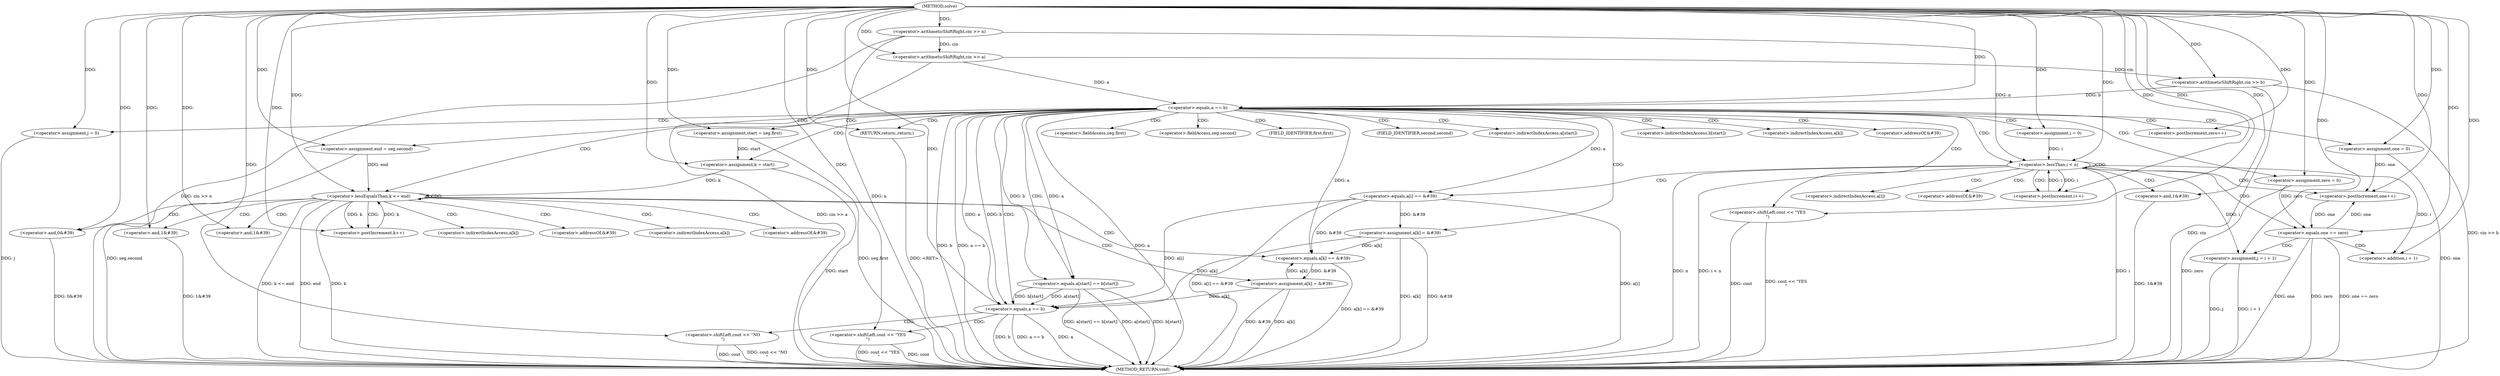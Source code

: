 digraph "solve" {  
"1000101" [label = "(METHOD,solve)" ]
"1000246" [label = "(METHOD_RETURN,void)" ]
"1000104" [label = "(<operator>.arithmeticShiftRight,cin >> n)" ]
"1000109" [label = "(<operator>.arithmeticShiftRight,cin >> a)" ]
"1000112" [label = "(<operator>.arithmeticShiftRight,cin >> b)" ]
"1000128" [label = "(<operator>.assignment,one = 0)" ]
"1000132" [label = "(<operator>.assignment,zero = 0)" ]
"1000136" [label = "(<operator>.assignment,j = 0)" ]
"1000116" [label = "(<operator>.equals,a == b)" ]
"1000142" [label = "(<operator>.assignment,i = 0)" ]
"1000145" [label = "(<operator>.lessThan,i < n)" ]
"1000148" [label = "(<operator>.postIncrement,i++)" ]
"1000176" [label = "(<operator>.assignment,start = seg.first)" ]
"1000182" [label = "(<operator>.assignment,end = seg.second)" ]
"1000236" [label = "(<operator>.equals,a == b)" ]
"1000239" [label = "(<operator>.shiftLeft,cout << \"YES\n\")" ]
"1000120" [label = "(<operator>.shiftLeft,cout << \"YES\n\")" ]
"1000123" [label = "(RETURN,return;,return;)" ]
"1000125" [label = "(<operator>.postIncrement,zero++)" ]
"1000151" [label = "(<operator>.equals,a[i] == &#39)" ]
"1000157" [label = "(<operator>.and,1&#39)" ]
"1000160" [label = "(<operator>.postIncrement,one++)" ]
"1000188" [label = "(<operator>.equals,a[start] == b[start])" ]
"1000205" [label = "(<operator>.assignment,k = start)" ]
"1000208" [label = "(<operator>.lessEqualsThan,k <= end)" ]
"1000211" [label = "(<operator>.postIncrement,k++)" ]
"1000243" [label = "(<operator>.shiftLeft,cout << \"NO\n\")" ]
"1000163" [label = "(<operator>.equals,one == zero)" ]
"1000197" [label = "(<operator>.assignment,a[k] = &#39)" ]
"1000214" [label = "(<operator>.equals,a[k] == &#39)" ]
"1000220" [label = "(<operator>.and,1&#39)" ]
"1000223" [label = "(<operator>.assignment,a[k] = &#39)" ]
"1000229" [label = "(<operator>.and,0&#39)" ]
"1000232" [label = "(<operator>.and,1&#39)" ]
"1000168" [label = "(<operator>.assignment,j = i + 1)" ]
"1000170" [label = "(<operator>.addition,i + 1)" ]
"1000178" [label = "(<operator>.fieldAccess,seg.first)" ]
"1000184" [label = "(<operator>.fieldAccess,seg.second)" ]
"1000152" [label = "(<operator>.indirectIndexAccess,a[i])" ]
"1000155" [label = "(<operator>.addressOf,&#39)" ]
"1000180" [label = "(FIELD_IDENTIFIER,first,first)" ]
"1000186" [label = "(FIELD_IDENTIFIER,second,second)" ]
"1000189" [label = "(<operator>.indirectIndexAccess,a[start])" ]
"1000192" [label = "(<operator>.indirectIndexAccess,b[start])" ]
"1000198" [label = "(<operator>.indirectIndexAccess,a[k])" ]
"1000201" [label = "(<operator>.addressOf,&#39)" ]
"1000215" [label = "(<operator>.indirectIndexAccess,a[k])" ]
"1000218" [label = "(<operator>.addressOf,&#39)" ]
"1000224" [label = "(<operator>.indirectIndexAccess,a[k])" ]
"1000227" [label = "(<operator>.addressOf,&#39)" ]
  "1000123" -> "1000246"  [ label = "DDG: <RET>"] 
  "1000104" -> "1000246"  [ label = "DDG: n"] 
  "1000104" -> "1000246"  [ label = "DDG: cin >> n"] 
  "1000109" -> "1000246"  [ label = "DDG: cin >> a"] 
  "1000112" -> "1000246"  [ label = "DDG: cin"] 
  "1000112" -> "1000246"  [ label = "DDG: cin >> b"] 
  "1000116" -> "1000246"  [ label = "DDG: a"] 
  "1000116" -> "1000246"  [ label = "DDG: b"] 
  "1000116" -> "1000246"  [ label = "DDG: a == b"] 
  "1000128" -> "1000246"  [ label = "DDG: one"] 
  "1000132" -> "1000246"  [ label = "DDG: zero"] 
  "1000136" -> "1000246"  [ label = "DDG: j"] 
  "1000145" -> "1000246"  [ label = "DDG: i"] 
  "1000145" -> "1000246"  [ label = "DDG: n"] 
  "1000145" -> "1000246"  [ label = "DDG: i < n"] 
  "1000176" -> "1000246"  [ label = "DDG: seg.first"] 
  "1000182" -> "1000246"  [ label = "DDG: seg.second"] 
  "1000188" -> "1000246"  [ label = "DDG: a[start]"] 
  "1000188" -> "1000246"  [ label = "DDG: b[start]"] 
  "1000188" -> "1000246"  [ label = "DDG: a[start] == b[start]"] 
  "1000197" -> "1000246"  [ label = "DDG: a[k]"] 
  "1000197" -> "1000246"  [ label = "DDG: &#39"] 
  "1000205" -> "1000246"  [ label = "DDG: start"] 
  "1000208" -> "1000246"  [ label = "DDG: k"] 
  "1000208" -> "1000246"  [ label = "DDG: end"] 
  "1000208" -> "1000246"  [ label = "DDG: k <= end"] 
  "1000236" -> "1000246"  [ label = "DDG: a"] 
  "1000236" -> "1000246"  [ label = "DDG: b"] 
  "1000236" -> "1000246"  [ label = "DDG: a == b"] 
  "1000243" -> "1000246"  [ label = "DDG: cout"] 
  "1000243" -> "1000246"  [ label = "DDG: cout << \"NO\n\""] 
  "1000239" -> "1000246"  [ label = "DDG: cout"] 
  "1000239" -> "1000246"  [ label = "DDG: cout << \"YES\n\""] 
  "1000214" -> "1000246"  [ label = "DDG: a[k] == &#39"] 
  "1000223" -> "1000246"  [ label = "DDG: a[k]"] 
  "1000223" -> "1000246"  [ label = "DDG: &#39"] 
  "1000229" -> "1000246"  [ label = "DDG: 0&#39"] 
  "1000232" -> "1000246"  [ label = "DDG: 1&#39"] 
  "1000151" -> "1000246"  [ label = "DDG: a[i]"] 
  "1000151" -> "1000246"  [ label = "DDG: a[i] == &#39"] 
  "1000157" -> "1000246"  [ label = "DDG: 1&#39"] 
  "1000163" -> "1000246"  [ label = "DDG: one"] 
  "1000163" -> "1000246"  [ label = "DDG: zero"] 
  "1000163" -> "1000246"  [ label = "DDG: one == zero"] 
  "1000168" -> "1000246"  [ label = "DDG: j"] 
  "1000168" -> "1000246"  [ label = "DDG: i + 1"] 
  "1000120" -> "1000246"  [ label = "DDG: cout"] 
  "1000120" -> "1000246"  [ label = "DDG: cout << \"YES\n\""] 
  "1000101" -> "1000128"  [ label = "DDG: "] 
  "1000101" -> "1000132"  [ label = "DDG: "] 
  "1000101" -> "1000136"  [ label = "DDG: "] 
  "1000101" -> "1000104"  [ label = "DDG: "] 
  "1000104" -> "1000109"  [ label = "DDG: cin"] 
  "1000101" -> "1000109"  [ label = "DDG: "] 
  "1000109" -> "1000112"  [ label = "DDG: cin"] 
  "1000101" -> "1000112"  [ label = "DDG: "] 
  "1000101" -> "1000142"  [ label = "DDG: "] 
  "1000109" -> "1000116"  [ label = "DDG: a"] 
  "1000101" -> "1000116"  [ label = "DDG: "] 
  "1000112" -> "1000116"  [ label = "DDG: b"] 
  "1000101" -> "1000123"  [ label = "DDG: "] 
  "1000142" -> "1000145"  [ label = "DDG: i"] 
  "1000148" -> "1000145"  [ label = "DDG: i"] 
  "1000101" -> "1000145"  [ label = "DDG: "] 
  "1000104" -> "1000145"  [ label = "DDG: n"] 
  "1000145" -> "1000148"  [ label = "DDG: i"] 
  "1000101" -> "1000148"  [ label = "DDG: "] 
  "1000101" -> "1000176"  [ label = "DDG: "] 
  "1000101" -> "1000182"  [ label = "DDG: "] 
  "1000176" -> "1000205"  [ label = "DDG: start"] 
  "1000101" -> "1000205"  [ label = "DDG: "] 
  "1000116" -> "1000236"  [ label = "DDG: a"] 
  "1000188" -> "1000236"  [ label = "DDG: a[start]"] 
  "1000197" -> "1000236"  [ label = "DDG: a[k]"] 
  "1000223" -> "1000236"  [ label = "DDG: a[k]"] 
  "1000151" -> "1000236"  [ label = "DDG: a[i]"] 
  "1000101" -> "1000236"  [ label = "DDG: "] 
  "1000116" -> "1000236"  [ label = "DDG: b"] 
  "1000188" -> "1000236"  [ label = "DDG: b[start]"] 
  "1000101" -> "1000239"  [ label = "DDG: "] 
  "1000101" -> "1000120"  [ label = "DDG: "] 
  "1000101" -> "1000125"  [ label = "DDG: "] 
  "1000116" -> "1000151"  [ label = "DDG: a"] 
  "1000101" -> "1000157"  [ label = "DDG: "] 
  "1000128" -> "1000160"  [ label = "DDG: one"] 
  "1000163" -> "1000160"  [ label = "DDG: one"] 
  "1000101" -> "1000160"  [ label = "DDG: "] 
  "1000116" -> "1000188"  [ label = "DDG: a"] 
  "1000116" -> "1000188"  [ label = "DDG: b"] 
  "1000151" -> "1000197"  [ label = "DDG: &#39"] 
  "1000205" -> "1000208"  [ label = "DDG: k"] 
  "1000211" -> "1000208"  [ label = "DDG: k"] 
  "1000101" -> "1000208"  [ label = "DDG: "] 
  "1000182" -> "1000208"  [ label = "DDG: end"] 
  "1000208" -> "1000211"  [ label = "DDG: k"] 
  "1000101" -> "1000211"  [ label = "DDG: "] 
  "1000214" -> "1000223"  [ label = "DDG: &#39"] 
  "1000101" -> "1000243"  [ label = "DDG: "] 
  "1000160" -> "1000163"  [ label = "DDG: one"] 
  "1000101" -> "1000163"  [ label = "DDG: "] 
  "1000132" -> "1000163"  [ label = "DDG: zero"] 
  "1000145" -> "1000168"  [ label = "DDG: i"] 
  "1000101" -> "1000168"  [ label = "DDG: "] 
  "1000116" -> "1000214"  [ label = "DDG: a"] 
  "1000197" -> "1000214"  [ label = "DDG: a[k]"] 
  "1000223" -> "1000214"  [ label = "DDG: a[k]"] 
  "1000151" -> "1000214"  [ label = "DDG: &#39"] 
  "1000101" -> "1000220"  [ label = "DDG: "] 
  "1000101" -> "1000229"  [ label = "DDG: "] 
  "1000101" -> "1000232"  [ label = "DDG: "] 
  "1000145" -> "1000170"  [ label = "DDG: i"] 
  "1000101" -> "1000170"  [ label = "DDG: "] 
  "1000116" -> "1000125"  [ label = "CDG: "] 
  "1000116" -> "1000142"  [ label = "CDG: "] 
  "1000116" -> "1000128"  [ label = "CDG: "] 
  "1000116" -> "1000208"  [ label = "CDG: "] 
  "1000116" -> "1000182"  [ label = "CDG: "] 
  "1000116" -> "1000197"  [ label = "CDG: "] 
  "1000116" -> "1000180"  [ label = "CDG: "] 
  "1000116" -> "1000236"  [ label = "CDG: "] 
  "1000116" -> "1000120"  [ label = "CDG: "] 
  "1000116" -> "1000188"  [ label = "CDG: "] 
  "1000116" -> "1000132"  [ label = "CDG: "] 
  "1000116" -> "1000201"  [ label = "CDG: "] 
  "1000116" -> "1000123"  [ label = "CDG: "] 
  "1000116" -> "1000145"  [ label = "CDG: "] 
  "1000116" -> "1000192"  [ label = "CDG: "] 
  "1000116" -> "1000176"  [ label = "CDG: "] 
  "1000116" -> "1000198"  [ label = "CDG: "] 
  "1000116" -> "1000186"  [ label = "CDG: "] 
  "1000116" -> "1000136"  [ label = "CDG: "] 
  "1000116" -> "1000189"  [ label = "CDG: "] 
  "1000116" -> "1000178"  [ label = "CDG: "] 
  "1000116" -> "1000205"  [ label = "CDG: "] 
  "1000116" -> "1000184"  [ label = "CDG: "] 
  "1000145" -> "1000148"  [ label = "CDG: "] 
  "1000145" -> "1000157"  [ label = "CDG: "] 
  "1000145" -> "1000151"  [ label = "CDG: "] 
  "1000145" -> "1000145"  [ label = "CDG: "] 
  "1000145" -> "1000160"  [ label = "CDG: "] 
  "1000145" -> "1000152"  [ label = "CDG: "] 
  "1000145" -> "1000163"  [ label = "CDG: "] 
  "1000145" -> "1000155"  [ label = "CDG: "] 
  "1000236" -> "1000243"  [ label = "CDG: "] 
  "1000236" -> "1000239"  [ label = "CDG: "] 
  "1000208" -> "1000211"  [ label = "CDG: "] 
  "1000208" -> "1000208"  [ label = "CDG: "] 
  "1000208" -> "1000227"  [ label = "CDG: "] 
  "1000208" -> "1000220"  [ label = "CDG: "] 
  "1000208" -> "1000214"  [ label = "CDG: "] 
  "1000208" -> "1000224"  [ label = "CDG: "] 
  "1000208" -> "1000232"  [ label = "CDG: "] 
  "1000208" -> "1000229"  [ label = "CDG: "] 
  "1000208" -> "1000215"  [ label = "CDG: "] 
  "1000208" -> "1000218"  [ label = "CDG: "] 
  "1000208" -> "1000223"  [ label = "CDG: "] 
  "1000163" -> "1000168"  [ label = "CDG: "] 
  "1000163" -> "1000170"  [ label = "CDG: "] 
}
